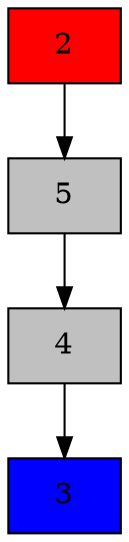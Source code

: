 digraph grafico{
node [style = "filled" shape = "box"]
"<clases.nodo.Nodo object at 0x7fb0f6a14070>" [label = "2" fillcolor = "red"]
"<clases.nodo.Nodo object at 0x7fb0f6a14070>" -> "<clases.nodo.Nodo object at 0x7fb0f6a89be0>"
"<clases.nodo.Nodo object at 0x7fb0f6a89be0>" [label = "5" fillcolor = "gray"]
"<clases.nodo.Nodo object at 0x7fb0f6a89be0>" -> "<clases.nodo.Nodo object at 0x7fb0f6a899a0>"
"<clases.nodo.Nodo object at 0x7fb0f6a899a0>" [label = "4" fillcolor = "gray"]
"<clases.nodo.Nodo object at 0x7fb0f6a899a0>" -> "<clases.nodo.Nodo object at 0x7fb0f6aadd90>"
"<clases.nodo.Nodo object at 0x7fb0f6aadd90>" [label = "3" fillcolor = "blue"]
}